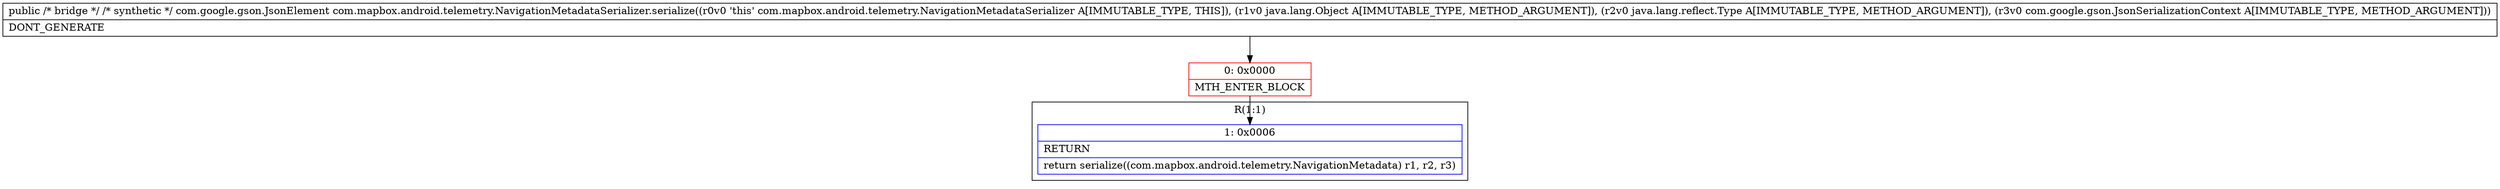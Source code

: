 digraph "CFG forcom.mapbox.android.telemetry.NavigationMetadataSerializer.serialize(Ljava\/lang\/Object;Ljava\/lang\/reflect\/Type;Lcom\/google\/gson\/JsonSerializationContext;)Lcom\/google\/gson\/JsonElement;" {
subgraph cluster_Region_1549871845 {
label = "R(1:1)";
node [shape=record,color=blue];
Node_1 [shape=record,label="{1\:\ 0x0006|RETURN\l|return serialize((com.mapbox.android.telemetry.NavigationMetadata) r1, r2, r3)\l}"];
}
Node_0 [shape=record,color=red,label="{0\:\ 0x0000|MTH_ENTER_BLOCK\l}"];
MethodNode[shape=record,label="{public \/* bridge *\/ \/* synthetic *\/ com.google.gson.JsonElement com.mapbox.android.telemetry.NavigationMetadataSerializer.serialize((r0v0 'this' com.mapbox.android.telemetry.NavigationMetadataSerializer A[IMMUTABLE_TYPE, THIS]), (r1v0 java.lang.Object A[IMMUTABLE_TYPE, METHOD_ARGUMENT]), (r2v0 java.lang.reflect.Type A[IMMUTABLE_TYPE, METHOD_ARGUMENT]), (r3v0 com.google.gson.JsonSerializationContext A[IMMUTABLE_TYPE, METHOD_ARGUMENT]))  | DONT_GENERATE\l}"];
MethodNode -> Node_0;
Node_0 -> Node_1;
}

